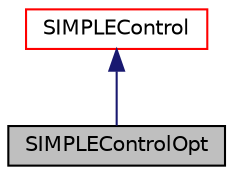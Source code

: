 digraph "SIMPLEControlOpt"
{
  bgcolor="transparent";
  edge [fontname="Helvetica",fontsize="10",labelfontname="Helvetica",labelfontsize="10"];
  node [fontname="Helvetica",fontsize="10",shape=record];
  Node1 [label="SIMPLEControlOpt",height=0.2,width=0.4,color="black", fillcolor="grey75", style="filled" fontcolor="black"];
  Node2 -> Node1 [dir="back",color="midnightblue",fontsize="10",style="solid",fontname="Helvetica"];
  Node2 [label="SIMPLEControl",height=0.2,width=0.4,color="red",URL="$classFoam_1_1SIMPLEControl.html",tooltip="SIMPLE control class to supply convergence information/checks for the SIMPLE loop. "];
}
